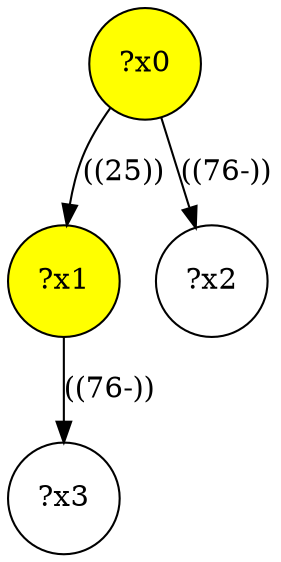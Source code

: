 digraph g {
	x0 [fillcolor="yellow", style="filled," shape=circle, label="?x0"];
	x1 [fillcolor="yellow", style="filled," shape=circle, label="?x1"];
	x0 -> x1 [label="((25))"];
	x2 [shape=circle, label="?x2"];
	x0 -> x2 [label="((76-))"];
	x3 [shape=circle, label="?x3"];
	x1 -> x3 [label="((76-))"];
}
